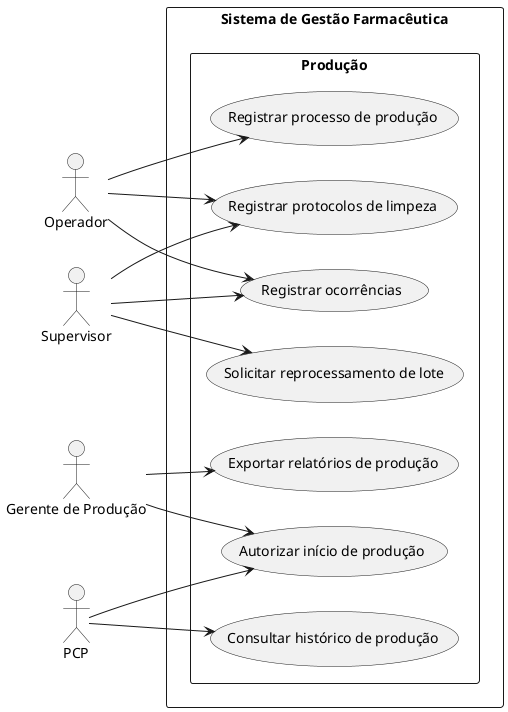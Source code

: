 @startuml
left to right direction

actor Operador
actor Supervisor
actor "Gerente de Produção" as GerenteProd
actor PCP

rectangle "Sistema de Gestão Farmacêutica" {
  rectangle Produção {
    usecase "Registrar processo de produção" as UC1
    usecase "Autorizar início de produção" as UC2
    usecase "Registrar ocorrências" as UC3
    usecase "Solicitar reprocessamento de lote" as UC4
    usecase "Consultar histórico de produção" as UC5
    usecase "Exportar relatórios de produção" as UC6
    usecase "Registrar protocolos de limpeza" as UC7
  }
}

Operador --> UC1
Operador --> UC3
Operador --> UC7
Supervisor --> UC3
Supervisor --> UC4
Supervisor --> UC7
GerenteProd --> UC2
GerenteProd --> UC6
PCP --> UC2
PCP --> UC5

@enduml